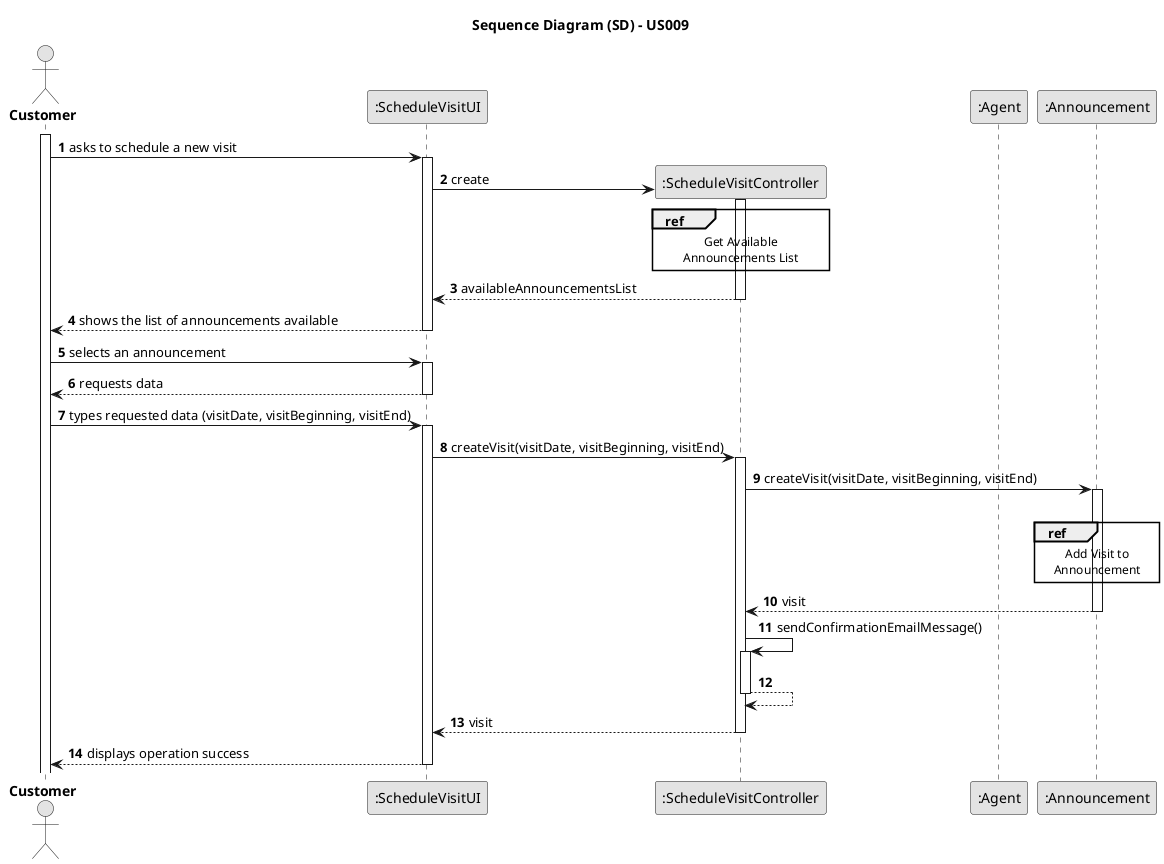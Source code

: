 @startuml
skinparam monochrome true
skinparam packageStyle rectangle
skinparam shadowing false

title Sequence Diagram (SD) - US009

autonumber

actor "<b> Customer </b>" as CTM
participant ":ScheduleVisitUI" as UI
participant ":ScheduleVisitController" as CTRL
'participant ":Agency" as AGC
participant ":Agent" as AGT
participant ":Announcement" as ANNOUNCE


activate CTM

    CTM -> UI : asks to schedule a new visit
        activate UI

    UI -> CTRL** : create
        activate CTRL
            ref over CTRL
                Get Available
                Announcements List
            end ref
    CTRL --> UI : availableAnnouncementsList
        deactivate CTRL

    UI --> CTM : shows the list of announcements available
        deactivate UI

    CTM -> UI : selects an announcement
        activate UI

    UI --> CTM : requests data
        deactivate UI

    CTM -> UI : types requested data (visitDate, visitBeginning, visitEnd)
        activate UI

        UI -> CTRL : createVisit(visitDate, visitBeginning, visitEnd)
        activate CTRL

        CTRL -> ANNOUNCE : createVisit(visitDate, visitBeginning, visitEnd)

        activate ANNOUNCE
|||
            ref over ANNOUNCE
            Add Visit to
            Announcement
            end ref

        ANNOUNCE --> CTRL : visit

        deactivate ANNOUNCE

    CTRL -> CTRL : sendConfirmationEmailMessage()
        activate CTRL

    CTRL --> CTRL
    deactivate CTRL

    CTRL --> UI : visit
    deactivate CTRL



    ' FALTA A PARTE DO EMAIL !!!!!!!!!!

    UI --> CTM : displays operation success
        deactivate UI

@enduml